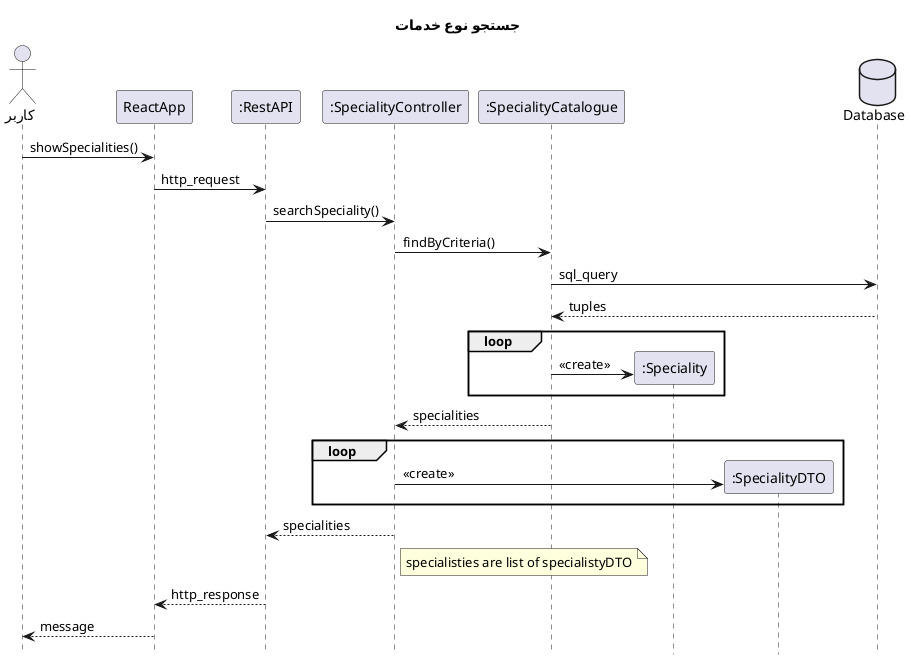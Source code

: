 @startuml logout

hide footbox
title "جستجو نوع خدمات"
actor       "کاربر" as user
participant ReactApp
participant ":RestAPI" as RestAPI
participant ":SpecialityController" as SpecialityController
participant ":SpecialityCatalogue" as SpecialityCatalogue
participant ":Speciality" as Speciality
participant ":SpecialityDTO" as SpecialityDTO
database Database

user -> ReactApp: showSpecialities()
ReactApp -> RestAPI : http_request
RestAPI -> SpecialityController : searchSpeciality()
SpecialityController -> SpecialityCatalogue : findByCriteria()
SpecialityCatalogue -> Database: sql_query
return tuples
loop
    SpecialityCatalogue -> Speciality **: <<create>>
end
SpecialityCatalogue --> SpecialityController :specialities
loop
    SpecialityController -> SpecialityDTO **: <<create>>
end
SpecialityController --> RestAPI: specialities
note right of SpecialityController
    specialisties are list of specialistyDTO
end note
RestAPI --> ReactApp : http_response
ReactApp --> user: message

@enduml
